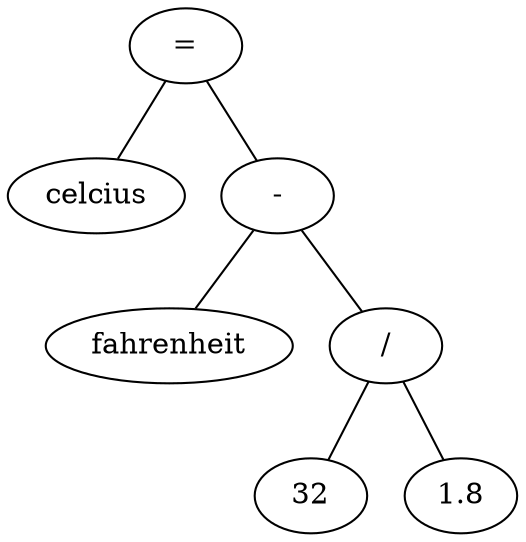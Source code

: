 graph graphname {
  // let celsius = fahrenheit - 32 / 1.8
  a[label="="]
  b[label="celcius"]
  c[label="-"]
  d[label="fahrenheit"]
  e[label="/"]
  f[label="32"]
  g[label="1.8"]
  a -- b;
  a -- c;
  c -- e;
  c -- d;
  e -- f;
  e -- g;
}